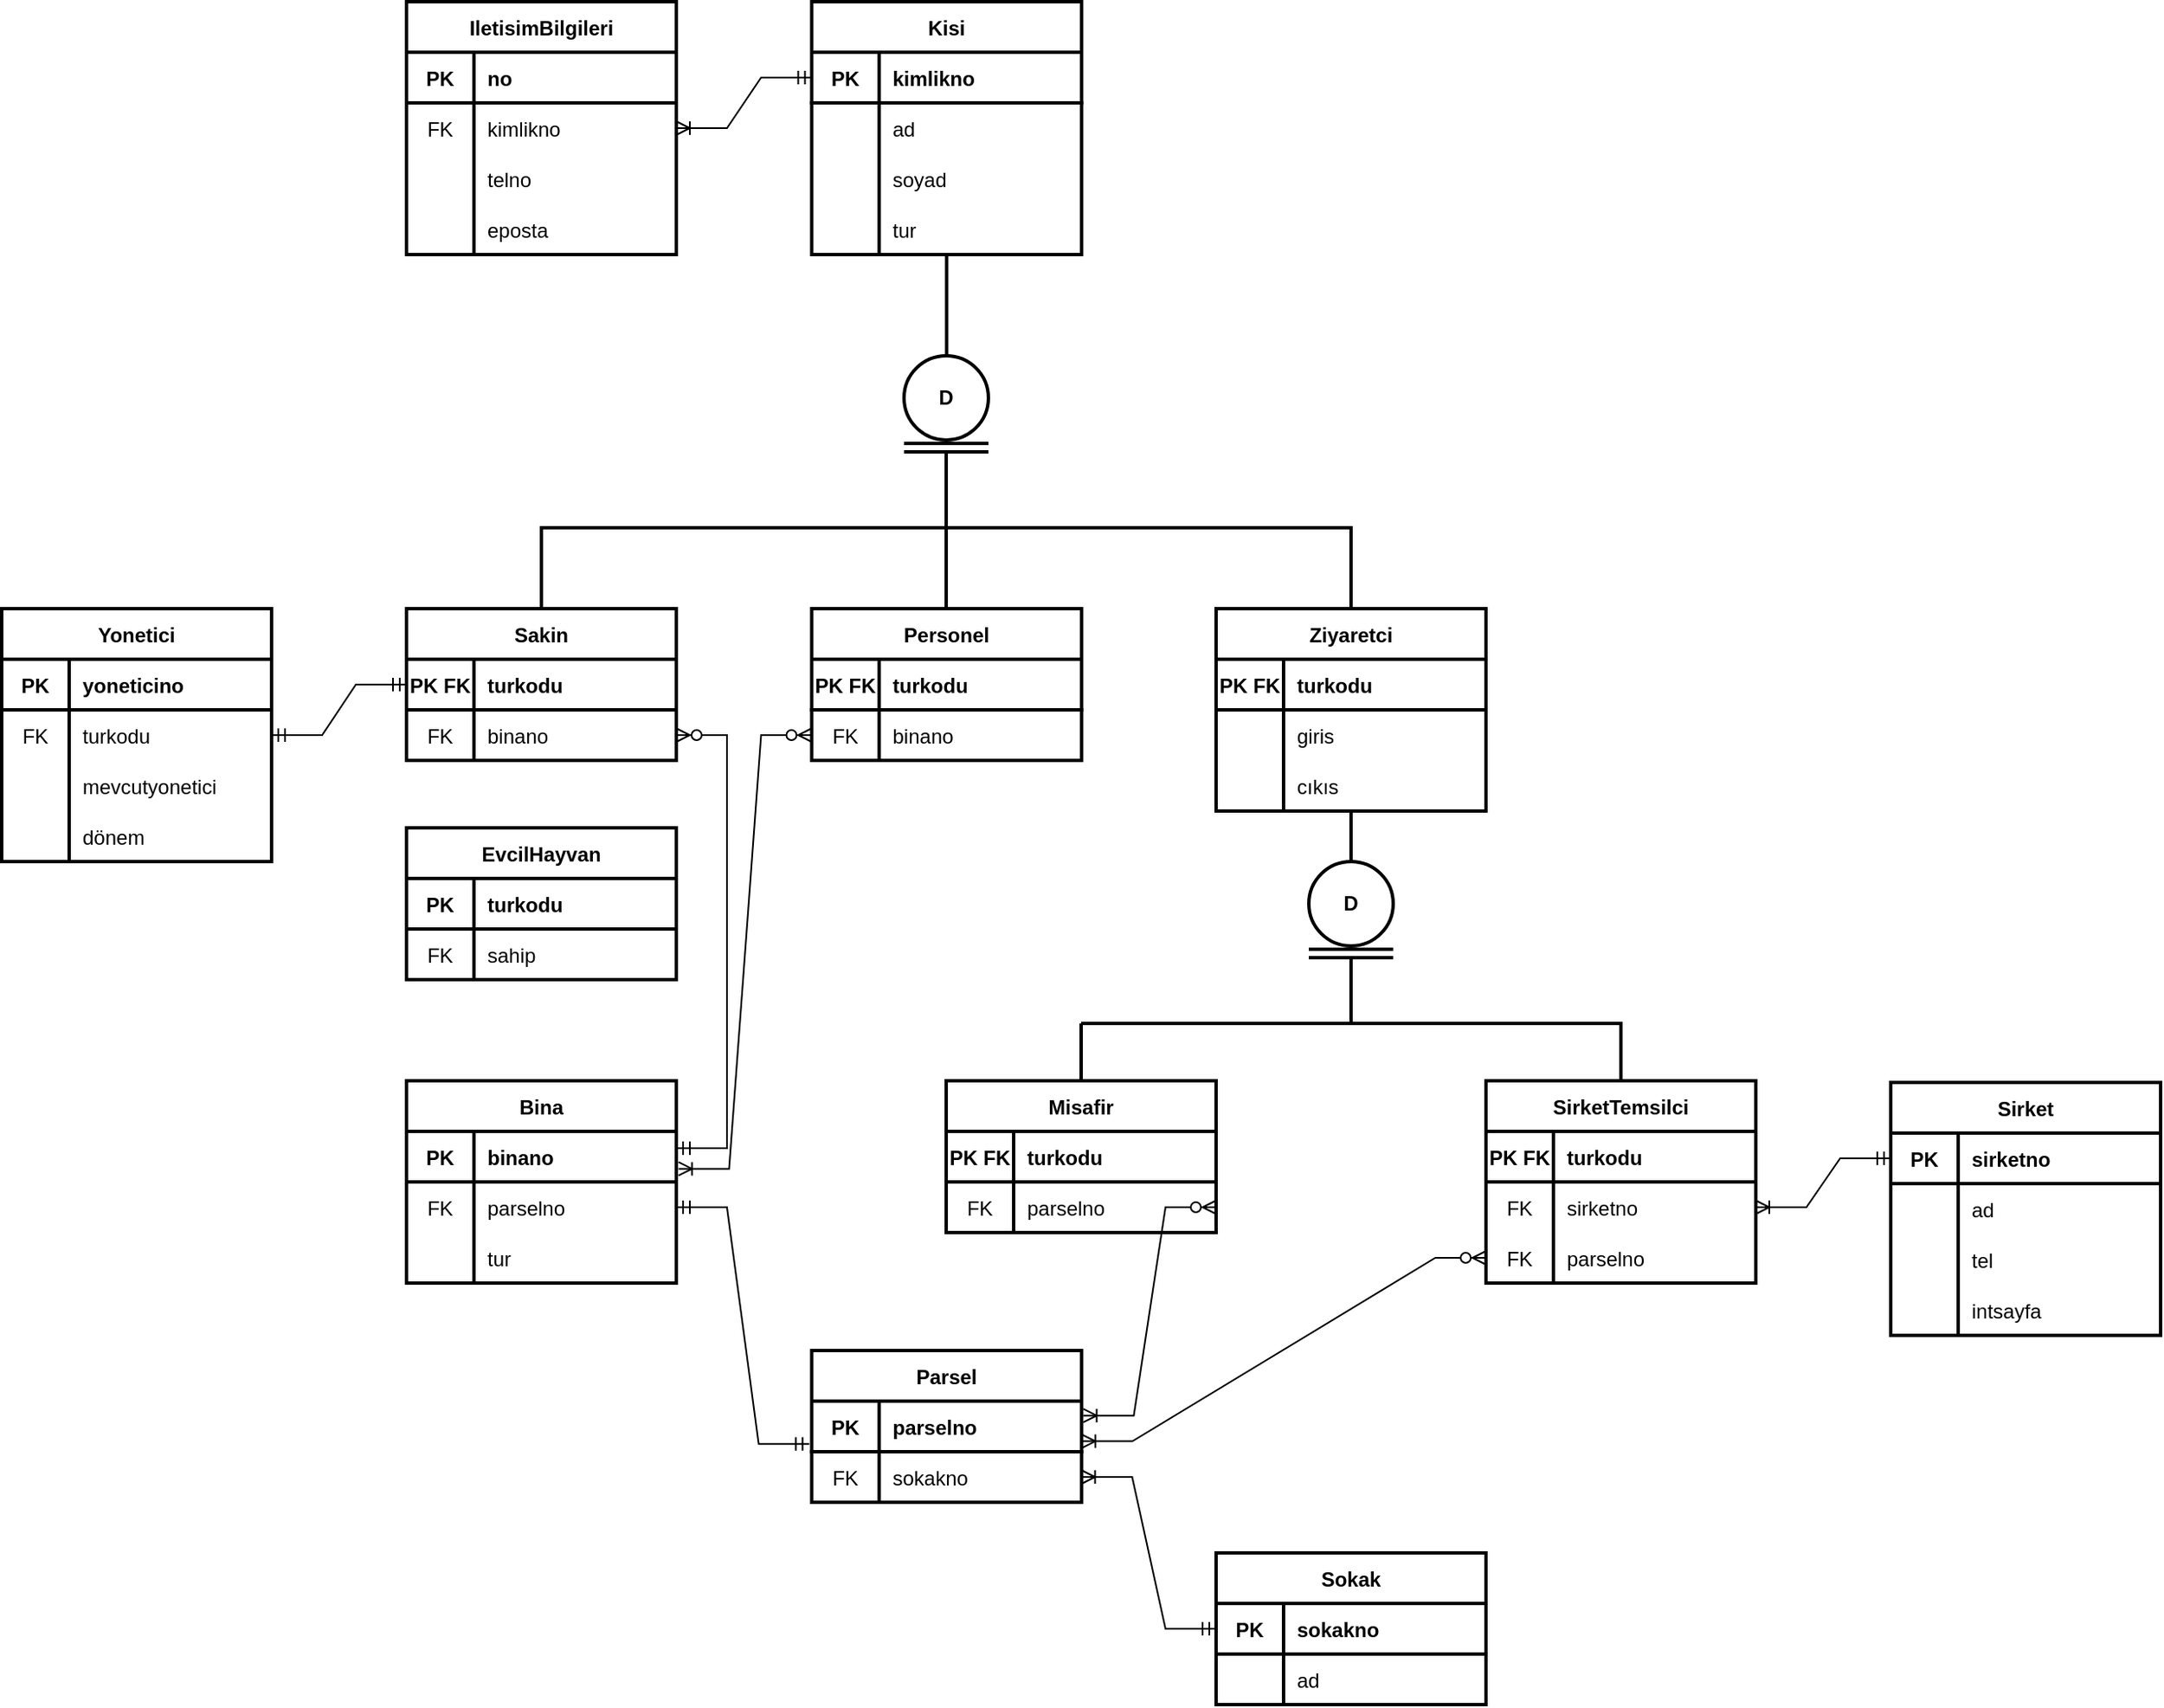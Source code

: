 <mxfile version="15.8.6" type="github"><diagram id="7jZiuYFQPkCrDsdQPQs6" name="Page-1"><mxGraphModel dx="1354" dy="702" grid="1" gridSize="10" guides="1" tooltips="1" connect="1" arrows="1" fold="1" page="1" pageScale="1" pageWidth="2339" pageHeight="3300" math="0" shadow="0"><root><mxCell id="0"/><mxCell id="1" parent="0"/><mxCell id="NE8NpNrBjx62uvUCkRlA-1" value="Kisi" style="shape=table;startSize=30;container=1;collapsible=1;childLayout=tableLayout;fixedRows=1;rowLines=0;fontStyle=1;align=center;resizeLast=1;strokeWidth=2;" vertex="1" parent="1"><mxGeometry x="1080.25" y="40" width="160" height="150" as="geometry"><mxRectangle x="1080.25" y="40" width="50" height="30" as="alternateBounds"/></mxGeometry></mxCell><mxCell id="NE8NpNrBjx62uvUCkRlA-2" value="" style="shape=partialRectangle;collapsible=0;dropTarget=0;pointerEvents=0;fillColor=none;top=0;left=0;bottom=1;right=0;points=[[0,0.5],[1,0.5]];portConstraint=eastwest;strokeWidth=2;" vertex="1" parent="NE8NpNrBjx62uvUCkRlA-1"><mxGeometry y="30" width="160" height="30" as="geometry"/></mxCell><mxCell id="NE8NpNrBjx62uvUCkRlA-3" value="PK" style="shape=partialRectangle;connectable=0;fillColor=none;top=0;left=0;bottom=0;right=0;fontStyle=1;overflow=hidden;" vertex="1" parent="NE8NpNrBjx62uvUCkRlA-2"><mxGeometry width="40" height="30" as="geometry"><mxRectangle width="40" height="30" as="alternateBounds"/></mxGeometry></mxCell><mxCell id="NE8NpNrBjx62uvUCkRlA-4" value="kimlikno" style="shape=partialRectangle;connectable=0;fillColor=none;top=0;left=0;bottom=0;right=0;align=left;spacingLeft=6;fontStyle=1;overflow=hidden;" vertex="1" parent="NE8NpNrBjx62uvUCkRlA-2"><mxGeometry x="40" width="120" height="30" as="geometry"><mxRectangle width="120" height="30" as="alternateBounds"/></mxGeometry></mxCell><mxCell id="NE8NpNrBjx62uvUCkRlA-5" value="" style="shape=partialRectangle;collapsible=0;dropTarget=0;pointerEvents=0;fillColor=none;top=0;left=0;bottom=0;right=0;points=[[0,0.5],[1,0.5]];portConstraint=eastwest;" vertex="1" parent="NE8NpNrBjx62uvUCkRlA-1"><mxGeometry y="60" width="160" height="30" as="geometry"/></mxCell><mxCell id="NE8NpNrBjx62uvUCkRlA-6" value="" style="shape=partialRectangle;connectable=0;fillColor=none;top=0;left=0;bottom=0;right=0;editable=1;overflow=hidden;" vertex="1" parent="NE8NpNrBjx62uvUCkRlA-5"><mxGeometry width="40" height="30" as="geometry"><mxRectangle width="40" height="30" as="alternateBounds"/></mxGeometry></mxCell><mxCell id="NE8NpNrBjx62uvUCkRlA-7" value="ad" style="shape=partialRectangle;connectable=0;fillColor=none;top=0;left=0;bottom=0;right=0;align=left;spacingLeft=6;overflow=hidden;" vertex="1" parent="NE8NpNrBjx62uvUCkRlA-5"><mxGeometry x="40" width="120" height="30" as="geometry"><mxRectangle width="120" height="30" as="alternateBounds"/></mxGeometry></mxCell><mxCell id="NE8NpNrBjx62uvUCkRlA-8" value="" style="shape=partialRectangle;collapsible=0;dropTarget=0;pointerEvents=0;fillColor=none;top=0;left=0;bottom=0;right=0;points=[[0,0.5],[1,0.5]];portConstraint=eastwest;" vertex="1" parent="NE8NpNrBjx62uvUCkRlA-1"><mxGeometry y="90" width="160" height="30" as="geometry"/></mxCell><mxCell id="NE8NpNrBjx62uvUCkRlA-9" value="" style="shape=partialRectangle;connectable=0;fillColor=none;top=0;left=0;bottom=0;right=0;editable=1;overflow=hidden;" vertex="1" parent="NE8NpNrBjx62uvUCkRlA-8"><mxGeometry width="40" height="30" as="geometry"><mxRectangle width="40" height="30" as="alternateBounds"/></mxGeometry></mxCell><mxCell id="NE8NpNrBjx62uvUCkRlA-10" value="soyad" style="shape=partialRectangle;connectable=0;fillColor=none;top=0;left=0;bottom=0;right=0;align=left;spacingLeft=6;overflow=hidden;" vertex="1" parent="NE8NpNrBjx62uvUCkRlA-8"><mxGeometry x="40" width="120" height="30" as="geometry"><mxRectangle width="120" height="30" as="alternateBounds"/></mxGeometry></mxCell><mxCell id="NE8NpNrBjx62uvUCkRlA-14" value="" style="shape=partialRectangle;collapsible=0;dropTarget=0;pointerEvents=0;fillColor=none;top=0;left=0;bottom=0;right=0;points=[[0,0.5],[1,0.5]];portConstraint=eastwest;" vertex="1" parent="NE8NpNrBjx62uvUCkRlA-1"><mxGeometry y="120" width="160" height="30" as="geometry"/></mxCell><mxCell id="NE8NpNrBjx62uvUCkRlA-15" value="" style="shape=partialRectangle;connectable=0;fillColor=none;top=0;left=0;bottom=0;right=0;editable=1;overflow=hidden;" vertex="1" parent="NE8NpNrBjx62uvUCkRlA-14"><mxGeometry width="40" height="30" as="geometry"><mxRectangle width="40" height="30" as="alternateBounds"/></mxGeometry></mxCell><mxCell id="NE8NpNrBjx62uvUCkRlA-16" value="tur" style="shape=partialRectangle;connectable=0;fillColor=none;top=0;left=0;bottom=0;right=0;align=left;spacingLeft=6;overflow=hidden;" vertex="1" parent="NE8NpNrBjx62uvUCkRlA-14"><mxGeometry x="40" width="120" height="30" as="geometry"><mxRectangle width="120" height="30" as="alternateBounds"/></mxGeometry></mxCell><mxCell id="NE8NpNrBjx62uvUCkRlA-18" value="" style="line;strokeWidth=2;direction=south;html=1;" vertex="1" parent="1"><mxGeometry x="1155.25" y="190" width="10" height="60" as="geometry"/></mxCell><mxCell id="NE8NpNrBjx62uvUCkRlA-21" value="" style="line;strokeWidth=2;html=1;" vertex="1" parent="1"><mxGeometry x="1135" y="302" width="50" height="10" as="geometry"/></mxCell><mxCell id="NE8NpNrBjx62uvUCkRlA-24" value="" style="line;strokeWidth=2;html=1;" vertex="1" parent="1"><mxGeometry x="1135" y="297" width="50" height="10" as="geometry"/></mxCell><mxCell id="NE8NpNrBjx62uvUCkRlA-29" value="&lt;b&gt;D&lt;/b&gt;" style="ellipse;whiteSpace=wrap;html=1;aspect=fixed;strokeWidth=2;" vertex="1" parent="1"><mxGeometry x="1135" y="250" width="50" height="50" as="geometry"/></mxCell><mxCell id="NE8NpNrBjx62uvUCkRlA-30" value="" style="line;strokeWidth=2;html=1;" vertex="1" parent="1"><mxGeometry x="920" y="347" width="480" height="10" as="geometry"/></mxCell><mxCell id="NE8NpNrBjx62uvUCkRlA-79" value="Ziyaretci" style="shape=table;startSize=30;container=1;collapsible=1;childLayout=tableLayout;fixedRows=1;rowLines=0;fontStyle=1;align=center;resizeLast=1;strokeWidth=2;" vertex="1" parent="1"><mxGeometry x="1320" y="400" width="160" height="120" as="geometry"/></mxCell><mxCell id="NE8NpNrBjx62uvUCkRlA-80" value="" style="shape=partialRectangle;collapsible=0;dropTarget=0;pointerEvents=0;fillColor=none;top=0;left=0;bottom=1;right=0;points=[[0,0.5],[1,0.5]];portConstraint=eastwest;strokeWidth=2;" vertex="1" parent="NE8NpNrBjx62uvUCkRlA-79"><mxGeometry y="30" width="160" height="30" as="geometry"/></mxCell><mxCell id="NE8NpNrBjx62uvUCkRlA-81" value="PK FK" style="shape=partialRectangle;connectable=0;fillColor=none;top=0;left=0;bottom=0;right=0;fontStyle=1;overflow=hidden;" vertex="1" parent="NE8NpNrBjx62uvUCkRlA-80"><mxGeometry width="40" height="30" as="geometry"><mxRectangle width="40" height="30" as="alternateBounds"/></mxGeometry></mxCell><mxCell id="NE8NpNrBjx62uvUCkRlA-82" value="turkodu" style="shape=partialRectangle;connectable=0;fillColor=none;top=0;left=0;bottom=0;right=0;align=left;spacingLeft=6;fontStyle=1;overflow=hidden;" vertex="1" parent="NE8NpNrBjx62uvUCkRlA-80"><mxGeometry x="40" width="120" height="30" as="geometry"><mxRectangle width="120" height="30" as="alternateBounds"/></mxGeometry></mxCell><mxCell id="NE8NpNrBjx62uvUCkRlA-86" value="" style="shape=partialRectangle;collapsible=0;dropTarget=0;pointerEvents=0;fillColor=none;top=0;left=0;bottom=0;right=0;points=[[0,0.5],[1,0.5]];portConstraint=eastwest;" vertex="1" parent="NE8NpNrBjx62uvUCkRlA-79"><mxGeometry y="60" width="160" height="30" as="geometry"/></mxCell><mxCell id="NE8NpNrBjx62uvUCkRlA-87" value="" style="shape=partialRectangle;connectable=0;fillColor=none;top=0;left=0;bottom=0;right=0;editable=1;overflow=hidden;" vertex="1" parent="NE8NpNrBjx62uvUCkRlA-86"><mxGeometry width="40" height="30" as="geometry"><mxRectangle width="40" height="30" as="alternateBounds"/></mxGeometry></mxCell><mxCell id="NE8NpNrBjx62uvUCkRlA-88" value="giris" style="shape=partialRectangle;connectable=0;fillColor=none;top=0;left=0;bottom=0;right=0;align=left;spacingLeft=6;overflow=hidden;" vertex="1" parent="NE8NpNrBjx62uvUCkRlA-86"><mxGeometry x="40" width="120" height="30" as="geometry"><mxRectangle width="120" height="30" as="alternateBounds"/></mxGeometry></mxCell><mxCell id="NE8NpNrBjx62uvUCkRlA-89" value="" style="shape=partialRectangle;collapsible=0;dropTarget=0;pointerEvents=0;fillColor=none;top=0;left=0;bottom=0;right=0;points=[[0,0.5],[1,0.5]];portConstraint=eastwest;" vertex="1" parent="NE8NpNrBjx62uvUCkRlA-79"><mxGeometry y="90" width="160" height="30" as="geometry"/></mxCell><mxCell id="NE8NpNrBjx62uvUCkRlA-90" value="" style="shape=partialRectangle;connectable=0;fillColor=none;top=0;left=0;bottom=0;right=0;editable=1;overflow=hidden;" vertex="1" parent="NE8NpNrBjx62uvUCkRlA-89"><mxGeometry width="40" height="30" as="geometry"><mxRectangle width="40" height="30" as="alternateBounds"/></mxGeometry></mxCell><mxCell id="NE8NpNrBjx62uvUCkRlA-91" value="cıkıs" style="shape=partialRectangle;connectable=0;fillColor=none;top=0;left=0;bottom=0;right=0;align=left;spacingLeft=6;overflow=hidden;" vertex="1" parent="NE8NpNrBjx62uvUCkRlA-89"><mxGeometry x="40" width="120" height="30" as="geometry"><mxRectangle width="120" height="30" as="alternateBounds"/></mxGeometry></mxCell><mxCell id="NE8NpNrBjx62uvUCkRlA-95" value="Personel" style="shape=table;startSize=30;container=1;collapsible=1;childLayout=tableLayout;fixedRows=1;rowLines=0;fontStyle=1;align=center;resizeLast=1;strokeWidth=2;" vertex="1" parent="1"><mxGeometry x="1080.25" y="400" width="160" height="90" as="geometry"/></mxCell><mxCell id="NE8NpNrBjx62uvUCkRlA-96" value="" style="shape=partialRectangle;collapsible=0;dropTarget=0;pointerEvents=0;fillColor=none;top=0;left=0;bottom=1;right=0;points=[[0,0.5],[1,0.5]];portConstraint=eastwest;strokeWidth=2;" vertex="1" parent="NE8NpNrBjx62uvUCkRlA-95"><mxGeometry y="30" width="160" height="30" as="geometry"/></mxCell><mxCell id="NE8NpNrBjx62uvUCkRlA-97" value="PK FK" style="shape=partialRectangle;connectable=0;fillColor=none;top=0;left=0;bottom=0;right=0;fontStyle=1;overflow=hidden;" vertex="1" parent="NE8NpNrBjx62uvUCkRlA-96"><mxGeometry width="40" height="30" as="geometry"><mxRectangle width="40" height="30" as="alternateBounds"/></mxGeometry></mxCell><mxCell id="NE8NpNrBjx62uvUCkRlA-98" value="turkodu" style="shape=partialRectangle;connectable=0;fillColor=none;top=0;left=0;bottom=0;right=0;align=left;spacingLeft=6;fontStyle=1;overflow=hidden;" vertex="1" parent="NE8NpNrBjx62uvUCkRlA-96"><mxGeometry x="40" width="120" height="30" as="geometry"><mxRectangle width="120" height="30" as="alternateBounds"/></mxGeometry></mxCell><mxCell id="NE8NpNrBjx62uvUCkRlA-99" value="" style="shape=partialRectangle;collapsible=0;dropTarget=0;pointerEvents=0;fillColor=none;top=0;left=0;bottom=0;right=0;points=[[0,0.5],[1,0.5]];portConstraint=eastwest;" vertex="1" parent="NE8NpNrBjx62uvUCkRlA-95"><mxGeometry y="60" width="160" height="30" as="geometry"/></mxCell><mxCell id="NE8NpNrBjx62uvUCkRlA-100" value="FK" style="shape=partialRectangle;connectable=0;fillColor=none;top=0;left=0;bottom=0;right=0;editable=1;overflow=hidden;" vertex="1" parent="NE8NpNrBjx62uvUCkRlA-99"><mxGeometry width="40" height="30" as="geometry"><mxRectangle width="40" height="30" as="alternateBounds"/></mxGeometry></mxCell><mxCell id="NE8NpNrBjx62uvUCkRlA-101" value="binano" style="shape=partialRectangle;connectable=0;fillColor=none;top=0;left=0;bottom=0;right=0;align=left;spacingLeft=6;overflow=hidden;" vertex="1" parent="NE8NpNrBjx62uvUCkRlA-99"><mxGeometry x="40" width="120" height="30" as="geometry"><mxRectangle width="120" height="30" as="alternateBounds"/></mxGeometry></mxCell><mxCell id="NE8NpNrBjx62uvUCkRlA-111" value="Sakin" style="shape=table;startSize=30;container=1;collapsible=1;childLayout=tableLayout;fixedRows=1;rowLines=0;fontStyle=1;align=center;resizeLast=1;labelBackgroundColor=none;labelBorderColor=none;strokeWidth=2;" vertex="1" parent="1"><mxGeometry x="840" y="400" width="160" height="90" as="geometry"><mxRectangle x="840" y="400" width="60" height="30" as="alternateBounds"/></mxGeometry></mxCell><mxCell id="NE8NpNrBjx62uvUCkRlA-112" value="" style="shape=partialRectangle;collapsible=0;dropTarget=0;pointerEvents=0;fillColor=none;top=0;left=0;bottom=1;right=0;points=[[0,0.5],[1,0.5]];portConstraint=eastwest;fontStyle=0;strokeWidth=2;" vertex="1" parent="NE8NpNrBjx62uvUCkRlA-111"><mxGeometry y="30" width="160" height="30" as="geometry"/></mxCell><mxCell id="NE8NpNrBjx62uvUCkRlA-113" value="PK FK" style="shape=partialRectangle;connectable=0;fillColor=none;top=0;left=0;bottom=0;right=0;fontStyle=1;overflow=hidden;strokeWidth=1;" vertex="1" parent="NE8NpNrBjx62uvUCkRlA-112"><mxGeometry width="40" height="30" as="geometry"><mxRectangle width="40" height="30" as="alternateBounds"/></mxGeometry></mxCell><mxCell id="NE8NpNrBjx62uvUCkRlA-114" value="turkodu" style="shape=partialRectangle;connectable=0;fillColor=none;top=0;left=0;bottom=0;right=0;align=left;spacingLeft=6;fontStyle=1;overflow=hidden;" vertex="1" parent="NE8NpNrBjx62uvUCkRlA-112"><mxGeometry x="40" width="120" height="30" as="geometry"><mxRectangle width="120" height="30" as="alternateBounds"/></mxGeometry></mxCell><mxCell id="NE8NpNrBjx62uvUCkRlA-115" value="" style="shape=partialRectangle;collapsible=0;dropTarget=0;pointerEvents=0;fillColor=none;top=0;left=0;bottom=0;right=0;points=[[0,0.5],[1,0.5]];portConstraint=eastwest;fontStyle=0" vertex="1" parent="NE8NpNrBjx62uvUCkRlA-111"><mxGeometry y="60" width="160" height="30" as="geometry"/></mxCell><mxCell id="NE8NpNrBjx62uvUCkRlA-116" value="FK" style="shape=partialRectangle;connectable=0;fillColor=none;top=0;left=0;bottom=0;right=0;editable=1;overflow=hidden;fontStyle=0;strokeWidth=2;" vertex="1" parent="NE8NpNrBjx62uvUCkRlA-115"><mxGeometry width="40" height="30" as="geometry"><mxRectangle width="40" height="30" as="alternateBounds"/></mxGeometry></mxCell><mxCell id="NE8NpNrBjx62uvUCkRlA-117" value="binano" style="shape=partialRectangle;connectable=0;fillColor=none;top=0;left=0;bottom=0;right=0;align=left;spacingLeft=6;overflow=hidden;fontStyle=0;strokeWidth=1;" vertex="1" parent="NE8NpNrBjx62uvUCkRlA-115"><mxGeometry x="40" width="120" height="30" as="geometry"><mxRectangle width="120" height="30" as="alternateBounds"/></mxGeometry></mxCell><mxCell id="NE8NpNrBjx62uvUCkRlA-127" value="" style="line;strokeWidth=2;direction=south;html=1;" vertex="1" parent="1"><mxGeometry x="915" y="351" width="10" height="49" as="geometry"/></mxCell><mxCell id="NE8NpNrBjx62uvUCkRlA-128" value="" style="line;strokeWidth=2;direction=south;html=1;" vertex="1" parent="1"><mxGeometry x="1155" y="351" width="10" height="49" as="geometry"/></mxCell><mxCell id="NE8NpNrBjx62uvUCkRlA-130" value="" style="line;strokeWidth=2;direction=south;html=1;" vertex="1" parent="1"><mxGeometry x="1395" y="351" width="10" height="49" as="geometry"/></mxCell><mxCell id="NE8NpNrBjx62uvUCkRlA-132" value="" style="line;strokeWidth=2;direction=south;html=1;" vertex="1" parent="1"><mxGeometry x="1155" y="307" width="10" height="44" as="geometry"/></mxCell><mxCell id="NE8NpNrBjx62uvUCkRlA-159" value="Bina" style="shape=table;startSize=30;container=1;collapsible=1;childLayout=tableLayout;fixedRows=1;rowLines=0;fontStyle=1;align=center;resizeLast=1;strokeWidth=2;" vertex="1" parent="1"><mxGeometry x="840" y="680" width="160" height="120" as="geometry"/></mxCell><mxCell id="NE8NpNrBjx62uvUCkRlA-160" value="" style="shape=partialRectangle;collapsible=0;dropTarget=0;pointerEvents=0;fillColor=none;top=0;left=0;bottom=1;right=0;points=[[0,0.5],[1,0.5]];portConstraint=eastwest;strokeWidth=2;" vertex="1" parent="NE8NpNrBjx62uvUCkRlA-159"><mxGeometry y="30" width="160" height="30" as="geometry"/></mxCell><mxCell id="NE8NpNrBjx62uvUCkRlA-161" value="PK" style="shape=partialRectangle;connectable=0;fillColor=none;top=0;left=0;bottom=0;right=0;fontStyle=1;overflow=hidden;strokeWidth=2;" vertex="1" parent="NE8NpNrBjx62uvUCkRlA-160"><mxGeometry width="40" height="30" as="geometry"><mxRectangle width="40" height="30" as="alternateBounds"/></mxGeometry></mxCell><mxCell id="NE8NpNrBjx62uvUCkRlA-162" value="binano" style="shape=partialRectangle;connectable=0;fillColor=none;top=0;left=0;bottom=0;right=0;align=left;spacingLeft=6;fontStyle=1;overflow=hidden;strokeWidth=2;" vertex="1" parent="NE8NpNrBjx62uvUCkRlA-160"><mxGeometry x="40" width="120" height="30" as="geometry"><mxRectangle width="120" height="30" as="alternateBounds"/></mxGeometry></mxCell><mxCell id="NE8NpNrBjx62uvUCkRlA-166" value="" style="shape=partialRectangle;collapsible=0;dropTarget=0;pointerEvents=0;fillColor=none;top=0;left=0;bottom=0;right=0;points=[[0,0.5],[1,0.5]];portConstraint=eastwest;strokeWidth=2;" vertex="1" parent="NE8NpNrBjx62uvUCkRlA-159"><mxGeometry y="60" width="160" height="30" as="geometry"/></mxCell><mxCell id="NE8NpNrBjx62uvUCkRlA-167" value="FK" style="shape=partialRectangle;connectable=0;fillColor=none;top=0;left=0;bottom=0;right=0;editable=1;overflow=hidden;strokeWidth=2;" vertex="1" parent="NE8NpNrBjx62uvUCkRlA-166"><mxGeometry width="40" height="30" as="geometry"><mxRectangle width="40" height="30" as="alternateBounds"/></mxGeometry></mxCell><mxCell id="NE8NpNrBjx62uvUCkRlA-168" value="parselno" style="shape=partialRectangle;connectable=0;fillColor=none;top=0;left=0;bottom=0;right=0;align=left;spacingLeft=6;overflow=hidden;strokeWidth=2;" vertex="1" parent="NE8NpNrBjx62uvUCkRlA-166"><mxGeometry x="40" width="120" height="30" as="geometry"><mxRectangle width="120" height="30" as="alternateBounds"/></mxGeometry></mxCell><mxCell id="NE8NpNrBjx62uvUCkRlA-185" value="" style="shape=partialRectangle;collapsible=0;dropTarget=0;pointerEvents=0;fillColor=none;top=0;left=0;bottom=0;right=0;points=[[0,0.5],[1,0.5]];portConstraint=eastwest;strokeWidth=2;" vertex="1" parent="NE8NpNrBjx62uvUCkRlA-159"><mxGeometry y="90" width="160" height="30" as="geometry"/></mxCell><mxCell id="NE8NpNrBjx62uvUCkRlA-186" value="" style="shape=partialRectangle;connectable=0;fillColor=none;top=0;left=0;bottom=0;right=0;editable=1;overflow=hidden;strokeWidth=2;" vertex="1" parent="NE8NpNrBjx62uvUCkRlA-185"><mxGeometry width="40" height="30" as="geometry"><mxRectangle width="40" height="30" as="alternateBounds"/></mxGeometry></mxCell><mxCell id="NE8NpNrBjx62uvUCkRlA-187" value="tur" style="shape=partialRectangle;connectable=0;fillColor=none;top=0;left=0;bottom=0;right=0;align=left;spacingLeft=6;overflow=hidden;strokeWidth=2;" vertex="1" parent="NE8NpNrBjx62uvUCkRlA-185"><mxGeometry x="40" width="120" height="30" as="geometry"><mxRectangle width="120" height="30" as="alternateBounds"/></mxGeometry></mxCell><mxCell id="NE8NpNrBjx62uvUCkRlA-175" value="Parsel" style="shape=table;startSize=30;container=1;collapsible=1;childLayout=tableLayout;fixedRows=1;rowLines=0;fontStyle=1;align=center;resizeLast=1;strokeWidth=2;" vertex="1" parent="1"><mxGeometry x="1080.25" y="840" width="160" height="90" as="geometry"/></mxCell><mxCell id="NE8NpNrBjx62uvUCkRlA-176" value="" style="shape=partialRectangle;collapsible=0;dropTarget=0;pointerEvents=0;fillColor=none;top=0;left=0;bottom=1;right=0;points=[[0,0.5],[1,0.5]];portConstraint=eastwest;strokeWidth=2;" vertex="1" parent="NE8NpNrBjx62uvUCkRlA-175"><mxGeometry y="30" width="160" height="30" as="geometry"/></mxCell><mxCell id="NE8NpNrBjx62uvUCkRlA-177" value="PK" style="shape=partialRectangle;connectable=0;fillColor=none;top=0;left=0;bottom=0;right=0;fontStyle=1;overflow=hidden;strokeWidth=2;" vertex="1" parent="NE8NpNrBjx62uvUCkRlA-176"><mxGeometry width="40" height="30" as="geometry"><mxRectangle width="40" height="30" as="alternateBounds"/></mxGeometry></mxCell><mxCell id="NE8NpNrBjx62uvUCkRlA-178" value="parselno" style="shape=partialRectangle;connectable=0;fillColor=none;top=0;left=0;bottom=0;right=0;align=left;spacingLeft=6;fontStyle=1;overflow=hidden;strokeWidth=2;" vertex="1" parent="NE8NpNrBjx62uvUCkRlA-176"><mxGeometry x="40" width="120" height="30" as="geometry"><mxRectangle width="120" height="30" as="alternateBounds"/></mxGeometry></mxCell><mxCell id="NE8NpNrBjx62uvUCkRlA-179" value="" style="shape=partialRectangle;collapsible=0;dropTarget=0;pointerEvents=0;fillColor=none;top=0;left=0;bottom=0;right=0;points=[[0,0.5],[1,0.5]];portConstraint=eastwest;strokeWidth=2;" vertex="1" parent="NE8NpNrBjx62uvUCkRlA-175"><mxGeometry y="60" width="160" height="30" as="geometry"/></mxCell><mxCell id="NE8NpNrBjx62uvUCkRlA-180" value="FK" style="shape=partialRectangle;connectable=0;fillColor=none;top=0;left=0;bottom=0;right=0;editable=1;overflow=hidden;strokeWidth=2;" vertex="1" parent="NE8NpNrBjx62uvUCkRlA-179"><mxGeometry width="40" height="30" as="geometry"><mxRectangle width="40" height="30" as="alternateBounds"/></mxGeometry></mxCell><mxCell id="NE8NpNrBjx62uvUCkRlA-181" value="sokakno" style="shape=partialRectangle;connectable=0;fillColor=none;top=0;left=0;bottom=0;right=0;align=left;spacingLeft=6;overflow=hidden;strokeWidth=2;" vertex="1" parent="NE8NpNrBjx62uvUCkRlA-179"><mxGeometry x="40" width="120" height="30" as="geometry"><mxRectangle width="120" height="30" as="alternateBounds"/></mxGeometry></mxCell><mxCell id="NE8NpNrBjx62uvUCkRlA-188" value="" style="edgeStyle=entityRelationEdgeStyle;fontSize=12;html=1;endArrow=ERmandOne;startArrow=ERmandOne;rounded=0;entryX=-0.009;entryY=0.847;entryDx=0;entryDy=0;strokeWidth=1;exitX=1;exitY=0.5;exitDx=0;exitDy=0;entryPerimeter=0;" edge="1" parent="1" source="NE8NpNrBjx62uvUCkRlA-166" target="NE8NpNrBjx62uvUCkRlA-176"><mxGeometry width="100" height="100" relative="1" as="geometry"><mxPoint x="1000" y="750" as="sourcePoint"/><mxPoint x="1100" y="650" as="targetPoint"/></mxGeometry></mxCell><mxCell id="NE8NpNrBjx62uvUCkRlA-189" value="Sokak" style="shape=table;startSize=30;container=1;collapsible=1;childLayout=tableLayout;fixedRows=1;rowLines=0;fontStyle=1;align=center;resizeLast=1;strokeWidth=2;" vertex="1" parent="1"><mxGeometry x="1320" y="960" width="160" height="90" as="geometry"/></mxCell><mxCell id="NE8NpNrBjx62uvUCkRlA-190" value="" style="shape=partialRectangle;collapsible=0;dropTarget=0;pointerEvents=0;fillColor=none;top=0;left=0;bottom=1;right=0;points=[[0,0.5],[1,0.5]];portConstraint=eastwest;strokeWidth=2;" vertex="1" parent="NE8NpNrBjx62uvUCkRlA-189"><mxGeometry y="30" width="160" height="30" as="geometry"/></mxCell><mxCell id="NE8NpNrBjx62uvUCkRlA-191" value="PK" style="shape=partialRectangle;connectable=0;fillColor=none;top=0;left=0;bottom=0;right=0;fontStyle=1;overflow=hidden;strokeWidth=2;" vertex="1" parent="NE8NpNrBjx62uvUCkRlA-190"><mxGeometry width="40" height="30" as="geometry"><mxRectangle width="40" height="30" as="alternateBounds"/></mxGeometry></mxCell><mxCell id="NE8NpNrBjx62uvUCkRlA-192" value="sokakno" style="shape=partialRectangle;connectable=0;fillColor=none;top=0;left=0;bottom=0;right=0;align=left;spacingLeft=6;fontStyle=1;overflow=hidden;strokeWidth=2;" vertex="1" parent="NE8NpNrBjx62uvUCkRlA-190"><mxGeometry x="40" width="120" height="30" as="geometry"><mxRectangle width="120" height="30" as="alternateBounds"/></mxGeometry></mxCell><mxCell id="NE8NpNrBjx62uvUCkRlA-193" value="" style="shape=partialRectangle;collapsible=0;dropTarget=0;pointerEvents=0;fillColor=none;top=0;left=0;bottom=0;right=0;points=[[0,0.5],[1,0.5]];portConstraint=eastwest;strokeWidth=2;" vertex="1" parent="NE8NpNrBjx62uvUCkRlA-189"><mxGeometry y="60" width="160" height="30" as="geometry"/></mxCell><mxCell id="NE8NpNrBjx62uvUCkRlA-194" value="" style="shape=partialRectangle;connectable=0;fillColor=none;top=0;left=0;bottom=0;right=0;editable=1;overflow=hidden;strokeWidth=2;" vertex="1" parent="NE8NpNrBjx62uvUCkRlA-193"><mxGeometry width="40" height="30" as="geometry"><mxRectangle width="40" height="30" as="alternateBounds"/></mxGeometry></mxCell><mxCell id="NE8NpNrBjx62uvUCkRlA-195" value="ad" style="shape=partialRectangle;connectable=0;fillColor=none;top=0;left=0;bottom=0;right=0;align=left;spacingLeft=6;overflow=hidden;strokeWidth=2;" vertex="1" parent="NE8NpNrBjx62uvUCkRlA-193"><mxGeometry x="40" width="120" height="30" as="geometry"><mxRectangle width="120" height="30" as="alternateBounds"/></mxGeometry></mxCell><mxCell id="NE8NpNrBjx62uvUCkRlA-196" value="" style="edgeStyle=entityRelationEdgeStyle;fontSize=12;html=1;endArrow=ERoneToMany;startArrow=ERmandOne;rounded=0;strokeWidth=1;exitX=0;exitY=0.5;exitDx=0;exitDy=0;entryX=1;entryY=0.5;entryDx=0;entryDy=0;" edge="1" parent="1" source="NE8NpNrBjx62uvUCkRlA-190" target="NE8NpNrBjx62uvUCkRlA-179"><mxGeometry width="100" height="100" relative="1" as="geometry"><mxPoint x="1240" y="760" as="sourcePoint"/><mxPoint x="1290" y="650" as="targetPoint"/></mxGeometry></mxCell><mxCell id="NE8NpNrBjx62uvUCkRlA-197" value="" style="edgeStyle=entityRelationEdgeStyle;fontSize=12;html=1;endArrow=ERzeroToMany;startArrow=ERmandOne;rounded=0;strokeWidth=1;entryX=1;entryY=0.5;entryDx=0;entryDy=0;exitX=1;exitY=0.333;exitDx=0;exitDy=0;exitPerimeter=0;" edge="1" parent="1" source="NE8NpNrBjx62uvUCkRlA-160" target="NE8NpNrBjx62uvUCkRlA-115"><mxGeometry width="100" height="100" relative="1" as="geometry"><mxPoint x="660" y="510" as="sourcePoint"/><mxPoint x="810" y="530" as="targetPoint"/></mxGeometry></mxCell><mxCell id="NE8NpNrBjx62uvUCkRlA-198" value="" style="edgeStyle=entityRelationEdgeStyle;fontSize=12;html=1;endArrow=ERoneToMany;startArrow=ERzeroToMany;rounded=0;strokeWidth=1;exitX=0;exitY=0.5;exitDx=0;exitDy=0;entryX=1.008;entryY=0.74;entryDx=0;entryDy=0;entryPerimeter=0;" edge="1" parent="1" source="NE8NpNrBjx62uvUCkRlA-99" target="NE8NpNrBjx62uvUCkRlA-160"><mxGeometry width="100" height="100" relative="1" as="geometry"><mxPoint x="1210" y="670" as="sourcePoint"/><mxPoint x="1310" y="570" as="targetPoint"/></mxGeometry></mxCell><mxCell id="NE8NpNrBjx62uvUCkRlA-199" value="SirketTemsilci" style="shape=table;startSize=30;container=1;collapsible=1;childLayout=tableLayout;fixedRows=1;rowLines=0;fontStyle=1;align=center;resizeLast=1;strokeWidth=2;" vertex="1" parent="1"><mxGeometry x="1480" y="680" width="160" height="120" as="geometry"/></mxCell><mxCell id="NE8NpNrBjx62uvUCkRlA-200" value="" style="shape=partialRectangle;collapsible=0;dropTarget=0;pointerEvents=0;fillColor=none;top=0;left=0;bottom=1;right=0;points=[[0,0.5],[1,0.5]];portConstraint=eastwest;strokeWidth=2;" vertex="1" parent="NE8NpNrBjx62uvUCkRlA-199"><mxGeometry y="30" width="160" height="30" as="geometry"/></mxCell><mxCell id="NE8NpNrBjx62uvUCkRlA-201" value="PK FK" style="shape=partialRectangle;connectable=0;fillColor=none;top=0;left=0;bottom=0;right=0;fontStyle=1;overflow=hidden;" vertex="1" parent="NE8NpNrBjx62uvUCkRlA-200"><mxGeometry width="40" height="30" as="geometry"><mxRectangle width="40" height="30" as="alternateBounds"/></mxGeometry></mxCell><mxCell id="NE8NpNrBjx62uvUCkRlA-202" value="turkodu" style="shape=partialRectangle;connectable=0;fillColor=none;top=0;left=0;bottom=0;right=0;align=left;spacingLeft=6;fontStyle=1;overflow=hidden;" vertex="1" parent="NE8NpNrBjx62uvUCkRlA-200"><mxGeometry x="40" width="120" height="30" as="geometry"><mxRectangle width="120" height="30" as="alternateBounds"/></mxGeometry></mxCell><mxCell id="NE8NpNrBjx62uvUCkRlA-203" value="" style="shape=partialRectangle;collapsible=0;dropTarget=0;pointerEvents=0;fillColor=none;top=0;left=0;bottom=0;right=0;points=[[0,0.5],[1,0.5]];portConstraint=eastwest;" vertex="1" parent="NE8NpNrBjx62uvUCkRlA-199"><mxGeometry y="60" width="160" height="30" as="geometry"/></mxCell><mxCell id="NE8NpNrBjx62uvUCkRlA-204" value="FK" style="shape=partialRectangle;connectable=0;fillColor=none;top=0;left=0;bottom=0;right=0;editable=1;overflow=hidden;" vertex="1" parent="NE8NpNrBjx62uvUCkRlA-203"><mxGeometry width="40" height="30" as="geometry"><mxRectangle width="40" height="30" as="alternateBounds"/></mxGeometry></mxCell><mxCell id="NE8NpNrBjx62uvUCkRlA-205" value="sirketno" style="shape=partialRectangle;connectable=0;fillColor=none;top=0;left=0;bottom=0;right=0;align=left;spacingLeft=6;overflow=hidden;" vertex="1" parent="NE8NpNrBjx62uvUCkRlA-203"><mxGeometry x="40" width="120" height="30" as="geometry"><mxRectangle width="120" height="30" as="alternateBounds"/></mxGeometry></mxCell><mxCell id="NE8NpNrBjx62uvUCkRlA-223" value="" style="shape=partialRectangle;collapsible=0;dropTarget=0;pointerEvents=0;fillColor=none;top=0;left=0;bottom=0;right=0;points=[[0,0.5],[1,0.5]];portConstraint=eastwest;" vertex="1" parent="NE8NpNrBjx62uvUCkRlA-199"><mxGeometry y="90" width="160" height="30" as="geometry"/></mxCell><mxCell id="NE8NpNrBjx62uvUCkRlA-224" value="FK" style="shape=partialRectangle;connectable=0;fillColor=none;top=0;left=0;bottom=0;right=0;editable=1;overflow=hidden;" vertex="1" parent="NE8NpNrBjx62uvUCkRlA-223"><mxGeometry width="40" height="30" as="geometry"><mxRectangle width="40" height="30" as="alternateBounds"/></mxGeometry></mxCell><mxCell id="NE8NpNrBjx62uvUCkRlA-225" value="parselno" style="shape=partialRectangle;connectable=0;fillColor=none;top=0;left=0;bottom=0;right=0;align=left;spacingLeft=6;overflow=hidden;" vertex="1" parent="NE8NpNrBjx62uvUCkRlA-223"><mxGeometry x="40" width="120" height="30" as="geometry"><mxRectangle width="120" height="30" as="alternateBounds"/></mxGeometry></mxCell><mxCell id="NE8NpNrBjx62uvUCkRlA-212" value="Misafir" style="shape=table;startSize=30;container=1;collapsible=1;childLayout=tableLayout;fixedRows=1;rowLines=0;fontStyle=1;align=center;resizeLast=1;strokeWidth=2;" vertex="1" parent="1"><mxGeometry x="1160" y="680" width="160" height="90" as="geometry"/></mxCell><mxCell id="NE8NpNrBjx62uvUCkRlA-213" value="" style="shape=partialRectangle;collapsible=0;dropTarget=0;pointerEvents=0;fillColor=none;top=0;left=0;bottom=1;right=0;points=[[0,0.5],[1,0.5]];portConstraint=eastwest;strokeWidth=2;" vertex="1" parent="NE8NpNrBjx62uvUCkRlA-212"><mxGeometry y="30" width="160" height="30" as="geometry"/></mxCell><mxCell id="NE8NpNrBjx62uvUCkRlA-214" value="PK FK" style="shape=partialRectangle;connectable=0;fillColor=none;top=0;left=0;bottom=0;right=0;fontStyle=1;overflow=hidden;" vertex="1" parent="NE8NpNrBjx62uvUCkRlA-213"><mxGeometry width="40" height="30" as="geometry"><mxRectangle width="40" height="30" as="alternateBounds"/></mxGeometry></mxCell><mxCell id="NE8NpNrBjx62uvUCkRlA-215" value="turkodu" style="shape=partialRectangle;connectable=0;fillColor=none;top=0;left=0;bottom=0;right=0;align=left;spacingLeft=6;fontStyle=1;overflow=hidden;" vertex="1" parent="NE8NpNrBjx62uvUCkRlA-213"><mxGeometry x="40" width="120" height="30" as="geometry"><mxRectangle width="120" height="30" as="alternateBounds"/></mxGeometry></mxCell><mxCell id="NE8NpNrBjx62uvUCkRlA-216" value="" style="shape=partialRectangle;collapsible=0;dropTarget=0;pointerEvents=0;fillColor=none;top=0;left=0;bottom=0;right=0;points=[[0,0.5],[1,0.5]];portConstraint=eastwest;" vertex="1" parent="NE8NpNrBjx62uvUCkRlA-212"><mxGeometry y="60" width="160" height="30" as="geometry"/></mxCell><mxCell id="NE8NpNrBjx62uvUCkRlA-217" value="FK" style="shape=partialRectangle;connectable=0;fillColor=none;top=0;left=0;bottom=0;right=0;editable=1;overflow=hidden;" vertex="1" parent="NE8NpNrBjx62uvUCkRlA-216"><mxGeometry width="40" height="30" as="geometry"><mxRectangle width="40" height="30" as="alternateBounds"/></mxGeometry></mxCell><mxCell id="NE8NpNrBjx62uvUCkRlA-218" value="parselno" style="shape=partialRectangle;connectable=0;fillColor=none;top=0;left=0;bottom=0;right=0;align=left;spacingLeft=6;overflow=hidden;" vertex="1" parent="NE8NpNrBjx62uvUCkRlA-216"><mxGeometry x="40" width="120" height="30" as="geometry"><mxRectangle width="120" height="30" as="alternateBounds"/></mxGeometry></mxCell><mxCell id="NE8NpNrBjx62uvUCkRlA-226" value="" style="line;strokeWidth=2;direction=south;html=1;" vertex="1" parent="1"><mxGeometry x="1395" y="520" width="10" height="30" as="geometry"/></mxCell><mxCell id="NE8NpNrBjx62uvUCkRlA-227" value="" style="line;strokeWidth=2;html=1;" vertex="1" parent="1"><mxGeometry x="1375" y="602" width="50" height="10" as="geometry"/></mxCell><mxCell id="NE8NpNrBjx62uvUCkRlA-228" value="" style="line;strokeWidth=2;html=1;" vertex="1" parent="1"><mxGeometry x="1375" y="597" width="50" height="10" as="geometry"/></mxCell><mxCell id="NE8NpNrBjx62uvUCkRlA-229" value="&lt;b&gt;D&lt;/b&gt;" style="ellipse;whiteSpace=wrap;html=1;aspect=fixed;strokeWidth=2;" vertex="1" parent="1"><mxGeometry x="1375" y="550" width="50" height="50" as="geometry"/></mxCell><mxCell id="NE8NpNrBjx62uvUCkRlA-230" value="" style="line;strokeWidth=2;direction=south;html=1;" vertex="1" parent="1"><mxGeometry x="1395" y="607" width="10" height="39" as="geometry"/></mxCell><mxCell id="NE8NpNrBjx62uvUCkRlA-231" value="" style="line;strokeWidth=2;html=1;" vertex="1" parent="1"><mxGeometry x="1240" y="641" width="320" height="10" as="geometry"/></mxCell><mxCell id="NE8NpNrBjx62uvUCkRlA-232" value="" style="line;strokeWidth=2;direction=south;html=1;" vertex="1" parent="1"><mxGeometry x="1235" y="646" width="10" height="35" as="geometry"/></mxCell><mxCell id="NE8NpNrBjx62uvUCkRlA-233" value="" style="line;strokeWidth=2;direction=south;html=1;" vertex="1" parent="1"><mxGeometry x="1555" y="645" width="10" height="35" as="geometry"/></mxCell><mxCell id="NE8NpNrBjx62uvUCkRlA-234" value="" style="edgeStyle=entityRelationEdgeStyle;fontSize=12;html=1;endArrow=ERoneToMany;startArrow=ERzeroToMany;rounded=0;strokeWidth=1;entryX=1.006;entryY=0.287;entryDx=0;entryDy=0;exitX=1;exitY=0.5;exitDx=0;exitDy=0;entryPerimeter=0;" edge="1" parent="1" source="NE8NpNrBjx62uvUCkRlA-216" target="NE8NpNrBjx62uvUCkRlA-176"><mxGeometry width="100" height="100" relative="1" as="geometry"><mxPoint x="1320" y="755" as="sourcePoint"/><mxPoint x="1390" y="790" as="targetPoint"/></mxGeometry></mxCell><mxCell id="NE8NpNrBjx62uvUCkRlA-237" value="" style="edgeStyle=entityRelationEdgeStyle;fontSize=12;html=1;endArrow=ERoneToMany;startArrow=ERzeroToMany;rounded=0;strokeWidth=1;exitX=0;exitY=0.5;exitDx=0;exitDy=0;entryX=1.001;entryY=0.793;entryDx=0;entryDy=0;entryPerimeter=0;" edge="1" parent="1" source="NE8NpNrBjx62uvUCkRlA-223" target="NE8NpNrBjx62uvUCkRlA-176"><mxGeometry width="100" height="100" relative="1" as="geometry"><mxPoint x="1340" y="900" as="sourcePoint"/><mxPoint x="1440" y="800" as="targetPoint"/></mxGeometry></mxCell><mxCell id="NE8NpNrBjx62uvUCkRlA-238" value="IletisimBilgileri" style="shape=table;startSize=30;container=1;collapsible=1;childLayout=tableLayout;fixedRows=1;rowLines=0;fontStyle=1;align=center;resizeLast=1;strokeWidth=2;" vertex="1" parent="1"><mxGeometry x="840" y="40" width="160" height="150" as="geometry"><mxRectangle x="1080.25" y="40" width="50" height="30" as="alternateBounds"/></mxGeometry></mxCell><mxCell id="NE8NpNrBjx62uvUCkRlA-239" value="" style="shape=partialRectangle;collapsible=0;dropTarget=0;pointerEvents=0;fillColor=none;top=0;left=0;bottom=1;right=0;points=[[0,0.5],[1,0.5]];portConstraint=eastwest;strokeWidth=2;" vertex="1" parent="NE8NpNrBjx62uvUCkRlA-238"><mxGeometry y="30" width="160" height="30" as="geometry"/></mxCell><mxCell id="NE8NpNrBjx62uvUCkRlA-240" value="PK" style="shape=partialRectangle;connectable=0;fillColor=none;top=0;left=0;bottom=0;right=0;fontStyle=1;overflow=hidden;" vertex="1" parent="NE8NpNrBjx62uvUCkRlA-239"><mxGeometry width="40" height="30" as="geometry"><mxRectangle width="40" height="30" as="alternateBounds"/></mxGeometry></mxCell><mxCell id="NE8NpNrBjx62uvUCkRlA-241" value="no" style="shape=partialRectangle;connectable=0;fillColor=none;top=0;left=0;bottom=0;right=0;align=left;spacingLeft=6;fontStyle=1;overflow=hidden;" vertex="1" parent="NE8NpNrBjx62uvUCkRlA-239"><mxGeometry x="40" width="120" height="30" as="geometry"><mxRectangle width="120" height="30" as="alternateBounds"/></mxGeometry></mxCell><mxCell id="NE8NpNrBjx62uvUCkRlA-242" value="" style="shape=partialRectangle;collapsible=0;dropTarget=0;pointerEvents=0;fillColor=none;top=0;left=0;bottom=0;right=0;points=[[0,0.5],[1,0.5]];portConstraint=eastwest;" vertex="1" parent="NE8NpNrBjx62uvUCkRlA-238"><mxGeometry y="60" width="160" height="30" as="geometry"/></mxCell><mxCell id="NE8NpNrBjx62uvUCkRlA-243" value="FK" style="shape=partialRectangle;connectable=0;fillColor=none;top=0;left=0;bottom=0;right=0;editable=1;overflow=hidden;" vertex="1" parent="NE8NpNrBjx62uvUCkRlA-242"><mxGeometry width="40" height="30" as="geometry"><mxRectangle width="40" height="30" as="alternateBounds"/></mxGeometry></mxCell><mxCell id="NE8NpNrBjx62uvUCkRlA-244" value="kimlikno" style="shape=partialRectangle;connectable=0;fillColor=none;top=0;left=0;bottom=0;right=0;align=left;spacingLeft=6;overflow=hidden;" vertex="1" parent="NE8NpNrBjx62uvUCkRlA-242"><mxGeometry x="40" width="120" height="30" as="geometry"><mxRectangle width="120" height="30" as="alternateBounds"/></mxGeometry></mxCell><mxCell id="NE8NpNrBjx62uvUCkRlA-248" value="" style="shape=partialRectangle;collapsible=0;dropTarget=0;pointerEvents=0;fillColor=none;top=0;left=0;bottom=0;right=0;points=[[0,0.5],[1,0.5]];portConstraint=eastwest;" vertex="1" parent="NE8NpNrBjx62uvUCkRlA-238"><mxGeometry y="90" width="160" height="30" as="geometry"/></mxCell><mxCell id="NE8NpNrBjx62uvUCkRlA-249" value="" style="shape=partialRectangle;connectable=0;fillColor=none;top=0;left=0;bottom=0;right=0;editable=1;overflow=hidden;" vertex="1" parent="NE8NpNrBjx62uvUCkRlA-248"><mxGeometry width="40" height="30" as="geometry"><mxRectangle width="40" height="30" as="alternateBounds"/></mxGeometry></mxCell><mxCell id="NE8NpNrBjx62uvUCkRlA-250" value="telno" style="shape=partialRectangle;connectable=0;fillColor=none;top=0;left=0;bottom=0;right=0;align=left;spacingLeft=6;overflow=hidden;" vertex="1" parent="NE8NpNrBjx62uvUCkRlA-248"><mxGeometry x="40" width="120" height="30" as="geometry"><mxRectangle width="120" height="30" as="alternateBounds"/></mxGeometry></mxCell><mxCell id="NE8NpNrBjx62uvUCkRlA-255" value="" style="shape=partialRectangle;collapsible=0;dropTarget=0;pointerEvents=0;fillColor=none;top=0;left=0;bottom=0;right=0;points=[[0,0.5],[1,0.5]];portConstraint=eastwest;" vertex="1" parent="NE8NpNrBjx62uvUCkRlA-238"><mxGeometry y="120" width="160" height="30" as="geometry"/></mxCell><mxCell id="NE8NpNrBjx62uvUCkRlA-256" value="" style="shape=partialRectangle;connectable=0;fillColor=none;top=0;left=0;bottom=0;right=0;editable=1;overflow=hidden;" vertex="1" parent="NE8NpNrBjx62uvUCkRlA-255"><mxGeometry width="40" height="30" as="geometry"><mxRectangle width="40" height="30" as="alternateBounds"/></mxGeometry></mxCell><mxCell id="NE8NpNrBjx62uvUCkRlA-257" value="eposta" style="shape=partialRectangle;connectable=0;fillColor=none;top=0;left=0;bottom=0;right=0;align=left;spacingLeft=6;overflow=hidden;" vertex="1" parent="NE8NpNrBjx62uvUCkRlA-255"><mxGeometry x="40" width="120" height="30" as="geometry"><mxRectangle width="120" height="30" as="alternateBounds"/></mxGeometry></mxCell><mxCell id="NE8NpNrBjx62uvUCkRlA-254" value="" style="edgeStyle=entityRelationEdgeStyle;fontSize=12;html=1;endArrow=ERoneToMany;startArrow=ERmandOne;rounded=0;strokeWidth=1;entryX=1;entryY=0.5;entryDx=0;entryDy=0;exitX=0;exitY=0.5;exitDx=0;exitDy=0;" edge="1" parent="1" source="NE8NpNrBjx62uvUCkRlA-2" target="NE8NpNrBjx62uvUCkRlA-242"><mxGeometry width="100" height="100" relative="1" as="geometry"><mxPoint x="1030" y="30" as="sourcePoint"/><mxPoint x="1060" y="120" as="targetPoint"/></mxGeometry></mxCell><mxCell id="NE8NpNrBjx62uvUCkRlA-258" value="Yonetici" style="shape=table;startSize=30;container=1;collapsible=1;childLayout=tableLayout;fixedRows=1;rowLines=0;fontStyle=1;align=center;resizeLast=1;labelBackgroundColor=none;labelBorderColor=none;strokeWidth=2;" vertex="1" parent="1"><mxGeometry x="600" y="400" width="160" height="150" as="geometry"><mxRectangle x="840" y="400" width="60" height="30" as="alternateBounds"/></mxGeometry></mxCell><mxCell id="NE8NpNrBjx62uvUCkRlA-259" value="" style="shape=partialRectangle;collapsible=0;dropTarget=0;pointerEvents=0;fillColor=none;top=0;left=0;bottom=1;right=0;points=[[0,0.5],[1,0.5]];portConstraint=eastwest;fontStyle=0;strokeWidth=2;" vertex="1" parent="NE8NpNrBjx62uvUCkRlA-258"><mxGeometry y="30" width="160" height="30" as="geometry"/></mxCell><mxCell id="NE8NpNrBjx62uvUCkRlA-260" value="PK" style="shape=partialRectangle;connectable=0;fillColor=none;top=0;left=0;bottom=0;right=0;fontStyle=1;overflow=hidden;strokeWidth=1;" vertex="1" parent="NE8NpNrBjx62uvUCkRlA-259"><mxGeometry width="40" height="30" as="geometry"><mxRectangle width="40" height="30" as="alternateBounds"/></mxGeometry></mxCell><mxCell id="NE8NpNrBjx62uvUCkRlA-261" value="yoneticino" style="shape=partialRectangle;connectable=0;fillColor=none;top=0;left=0;bottom=0;right=0;align=left;spacingLeft=6;fontStyle=1;overflow=hidden;" vertex="1" parent="NE8NpNrBjx62uvUCkRlA-259"><mxGeometry x="40" width="120" height="30" as="geometry"><mxRectangle width="120" height="30" as="alternateBounds"/></mxGeometry></mxCell><mxCell id="NE8NpNrBjx62uvUCkRlA-262" value="" style="shape=partialRectangle;collapsible=0;dropTarget=0;pointerEvents=0;fillColor=none;top=0;left=0;bottom=0;right=0;points=[[0,0.5],[1,0.5]];portConstraint=eastwest;fontStyle=0" vertex="1" parent="NE8NpNrBjx62uvUCkRlA-258"><mxGeometry y="60" width="160" height="30" as="geometry"/></mxCell><mxCell id="NE8NpNrBjx62uvUCkRlA-263" value="FK" style="shape=partialRectangle;connectable=0;fillColor=none;top=0;left=0;bottom=0;right=0;editable=1;overflow=hidden;fontStyle=0;strokeWidth=2;" vertex="1" parent="NE8NpNrBjx62uvUCkRlA-262"><mxGeometry width="40" height="30" as="geometry"><mxRectangle width="40" height="30" as="alternateBounds"/></mxGeometry></mxCell><mxCell id="NE8NpNrBjx62uvUCkRlA-264" value="turkodu" style="shape=partialRectangle;connectable=0;fillColor=none;top=0;left=0;bottom=0;right=0;align=left;spacingLeft=6;overflow=hidden;fontStyle=0;strokeWidth=1;" vertex="1" parent="NE8NpNrBjx62uvUCkRlA-262"><mxGeometry x="40" width="120" height="30" as="geometry"><mxRectangle width="120" height="30" as="alternateBounds"/></mxGeometry></mxCell><mxCell id="NE8NpNrBjx62uvUCkRlA-265" value="" style="shape=partialRectangle;collapsible=0;dropTarget=0;pointerEvents=0;fillColor=none;top=0;left=0;bottom=0;right=0;points=[[0,0.5],[1,0.5]];portConstraint=eastwest;fontStyle=0" vertex="1" parent="NE8NpNrBjx62uvUCkRlA-258"><mxGeometry y="90" width="160" height="30" as="geometry"/></mxCell><mxCell id="NE8NpNrBjx62uvUCkRlA-266" value="" style="shape=partialRectangle;connectable=0;fillColor=none;top=0;left=0;bottom=0;right=0;editable=1;overflow=hidden;fontStyle=0;strokeWidth=2;" vertex="1" parent="NE8NpNrBjx62uvUCkRlA-265"><mxGeometry width="40" height="30" as="geometry"><mxRectangle width="40" height="30" as="alternateBounds"/></mxGeometry></mxCell><mxCell id="NE8NpNrBjx62uvUCkRlA-267" value="mevcutyonetici" style="shape=partialRectangle;connectable=0;fillColor=none;top=0;left=0;bottom=0;right=0;align=left;spacingLeft=6;overflow=hidden;fontStyle=0;strokeWidth=1;" vertex="1" parent="NE8NpNrBjx62uvUCkRlA-265"><mxGeometry x="40" width="120" height="30" as="geometry"><mxRectangle width="120" height="30" as="alternateBounds"/></mxGeometry></mxCell><mxCell id="NE8NpNrBjx62uvUCkRlA-286" value="" style="shape=partialRectangle;collapsible=0;dropTarget=0;pointerEvents=0;fillColor=none;top=0;left=0;bottom=0;right=0;points=[[0,0.5],[1,0.5]];portConstraint=eastwest;fontStyle=0" vertex="1" parent="NE8NpNrBjx62uvUCkRlA-258"><mxGeometry y="120" width="160" height="30" as="geometry"/></mxCell><mxCell id="NE8NpNrBjx62uvUCkRlA-287" value="" style="shape=partialRectangle;connectable=0;fillColor=none;top=0;left=0;bottom=0;right=0;editable=1;overflow=hidden;fontStyle=0;strokeWidth=2;" vertex="1" parent="NE8NpNrBjx62uvUCkRlA-286"><mxGeometry width="40" height="30" as="geometry"><mxRectangle width="40" height="30" as="alternateBounds"/></mxGeometry></mxCell><mxCell id="NE8NpNrBjx62uvUCkRlA-288" value="dönem" style="shape=partialRectangle;connectable=0;fillColor=none;top=0;left=0;bottom=0;right=0;align=left;spacingLeft=6;overflow=hidden;fontStyle=0;strokeWidth=1;" vertex="1" parent="NE8NpNrBjx62uvUCkRlA-286"><mxGeometry x="40" width="120" height="30" as="geometry"><mxRectangle width="120" height="30" as="alternateBounds"/></mxGeometry></mxCell><mxCell id="NE8NpNrBjx62uvUCkRlA-268" value="" style="edgeStyle=entityRelationEdgeStyle;fontSize=12;html=1;endArrow=ERmandOne;startArrow=ERmandOne;rounded=0;strokeWidth=1;entryX=0;entryY=0.5;entryDx=0;entryDy=0;exitX=1;exitY=0.5;exitDx=0;exitDy=0;" edge="1" parent="1" source="NE8NpNrBjx62uvUCkRlA-262" target="NE8NpNrBjx62uvUCkRlA-112"><mxGeometry width="100" height="100" relative="1" as="geometry"><mxPoint x="730" y="550" as="sourcePoint"/><mxPoint x="830" y="450" as="targetPoint"/></mxGeometry></mxCell><mxCell id="NE8NpNrBjx62uvUCkRlA-269" value="Sirket" style="shape=table;startSize=30;container=1;collapsible=1;childLayout=tableLayout;fixedRows=1;rowLines=0;fontStyle=1;align=center;resizeLast=1;strokeWidth=2;" vertex="1" parent="1"><mxGeometry x="1720" y="681" width="160" height="150" as="geometry"/></mxCell><mxCell id="NE8NpNrBjx62uvUCkRlA-270" value="" style="shape=partialRectangle;collapsible=0;dropTarget=0;pointerEvents=0;fillColor=none;top=0;left=0;bottom=1;right=0;points=[[0,0.5],[1,0.5]];portConstraint=eastwest;strokeWidth=2;" vertex="1" parent="NE8NpNrBjx62uvUCkRlA-269"><mxGeometry y="30" width="160" height="30" as="geometry"/></mxCell><mxCell id="NE8NpNrBjx62uvUCkRlA-271" value="PK" style="shape=partialRectangle;connectable=0;fillColor=none;top=0;left=0;bottom=0;right=0;fontStyle=1;overflow=hidden;" vertex="1" parent="NE8NpNrBjx62uvUCkRlA-270"><mxGeometry width="40" height="30" as="geometry"><mxRectangle width="40" height="30" as="alternateBounds"/></mxGeometry></mxCell><mxCell id="NE8NpNrBjx62uvUCkRlA-272" value="sirketno" style="shape=partialRectangle;connectable=0;fillColor=none;top=0;left=0;bottom=0;right=0;align=left;spacingLeft=6;fontStyle=1;overflow=hidden;" vertex="1" parent="NE8NpNrBjx62uvUCkRlA-270"><mxGeometry x="40" width="120" height="30" as="geometry"><mxRectangle width="120" height="30" as="alternateBounds"/></mxGeometry></mxCell><mxCell id="NE8NpNrBjx62uvUCkRlA-273" value="" style="shape=partialRectangle;collapsible=0;dropTarget=0;pointerEvents=0;fillColor=none;top=0;left=0;bottom=0;right=0;points=[[0,0.5],[1,0.5]];portConstraint=eastwest;" vertex="1" parent="NE8NpNrBjx62uvUCkRlA-269"><mxGeometry y="60" width="160" height="30" as="geometry"/></mxCell><mxCell id="NE8NpNrBjx62uvUCkRlA-274" value="" style="shape=partialRectangle;connectable=0;fillColor=none;top=0;left=0;bottom=0;right=0;editable=1;overflow=hidden;" vertex="1" parent="NE8NpNrBjx62uvUCkRlA-273"><mxGeometry width="40" height="30" as="geometry"><mxRectangle width="40" height="30" as="alternateBounds"/></mxGeometry></mxCell><mxCell id="NE8NpNrBjx62uvUCkRlA-275" value="ad" style="shape=partialRectangle;connectable=0;fillColor=none;top=0;left=0;bottom=0;right=0;align=left;spacingLeft=6;overflow=hidden;" vertex="1" parent="NE8NpNrBjx62uvUCkRlA-273"><mxGeometry x="40" width="120" height="30" as="geometry"><mxRectangle width="120" height="30" as="alternateBounds"/></mxGeometry></mxCell><mxCell id="NE8NpNrBjx62uvUCkRlA-276" value="" style="shape=partialRectangle;collapsible=0;dropTarget=0;pointerEvents=0;fillColor=none;top=0;left=0;bottom=0;right=0;points=[[0,0.5],[1,0.5]];portConstraint=eastwest;" vertex="1" parent="NE8NpNrBjx62uvUCkRlA-269"><mxGeometry y="90" width="160" height="30" as="geometry"/></mxCell><mxCell id="NE8NpNrBjx62uvUCkRlA-277" value="" style="shape=partialRectangle;connectable=0;fillColor=none;top=0;left=0;bottom=0;right=0;editable=1;overflow=hidden;" vertex="1" parent="NE8NpNrBjx62uvUCkRlA-276"><mxGeometry width="40" height="30" as="geometry"><mxRectangle width="40" height="30" as="alternateBounds"/></mxGeometry></mxCell><mxCell id="NE8NpNrBjx62uvUCkRlA-278" value="tel" style="shape=partialRectangle;connectable=0;fillColor=none;top=0;left=0;bottom=0;right=0;align=left;spacingLeft=6;overflow=hidden;" vertex="1" parent="NE8NpNrBjx62uvUCkRlA-276"><mxGeometry x="40" width="120" height="30" as="geometry"><mxRectangle width="120" height="30" as="alternateBounds"/></mxGeometry></mxCell><mxCell id="NE8NpNrBjx62uvUCkRlA-283" value="" style="shape=partialRectangle;collapsible=0;dropTarget=0;pointerEvents=0;fillColor=none;top=0;left=0;bottom=0;right=0;points=[[0,0.5],[1,0.5]];portConstraint=eastwest;" vertex="1" parent="NE8NpNrBjx62uvUCkRlA-269"><mxGeometry y="120" width="160" height="30" as="geometry"/></mxCell><mxCell id="NE8NpNrBjx62uvUCkRlA-284" value="" style="shape=partialRectangle;connectable=0;fillColor=none;top=0;left=0;bottom=0;right=0;editable=1;overflow=hidden;" vertex="1" parent="NE8NpNrBjx62uvUCkRlA-283"><mxGeometry width="40" height="30" as="geometry"><mxRectangle width="40" height="30" as="alternateBounds"/></mxGeometry></mxCell><mxCell id="NE8NpNrBjx62uvUCkRlA-285" value="intsayfa" style="shape=partialRectangle;connectable=0;fillColor=none;top=0;left=0;bottom=0;right=0;align=left;spacingLeft=6;overflow=hidden;" vertex="1" parent="NE8NpNrBjx62uvUCkRlA-283"><mxGeometry x="40" width="120" height="30" as="geometry"><mxRectangle width="120" height="30" as="alternateBounds"/></mxGeometry></mxCell><mxCell id="NE8NpNrBjx62uvUCkRlA-282" value="" style="edgeStyle=entityRelationEdgeStyle;fontSize=12;html=1;endArrow=ERoneToMany;startArrow=ERmandOne;rounded=0;strokeWidth=1;exitX=0;exitY=0.5;exitDx=0;exitDy=0;entryX=1;entryY=0.5;entryDx=0;entryDy=0;" edge="1" parent="1" source="NE8NpNrBjx62uvUCkRlA-270" target="NE8NpNrBjx62uvUCkRlA-203"><mxGeometry width="100" height="100" relative="1" as="geometry"><mxPoint x="1650" y="690" as="sourcePoint"/><mxPoint x="1700" y="760" as="targetPoint"/></mxGeometry></mxCell><mxCell id="NE8NpNrBjx62uvUCkRlA-302" value="EvcilHayvan" style="shape=table;startSize=30;container=1;collapsible=1;childLayout=tableLayout;fixedRows=1;rowLines=0;fontStyle=1;align=center;resizeLast=1;labelBackgroundColor=none;labelBorderColor=none;strokeWidth=2;" vertex="1" parent="1"><mxGeometry x="840" y="530" width="160" height="90" as="geometry"><mxRectangle x="840" y="400" width="60" height="30" as="alternateBounds"/></mxGeometry></mxCell><mxCell id="NE8NpNrBjx62uvUCkRlA-303" value="" style="shape=partialRectangle;collapsible=0;dropTarget=0;pointerEvents=0;fillColor=none;top=0;left=0;bottom=1;right=0;points=[[0,0.5],[1,0.5]];portConstraint=eastwest;fontStyle=0;strokeWidth=2;" vertex="1" parent="NE8NpNrBjx62uvUCkRlA-302"><mxGeometry y="30" width="160" height="30" as="geometry"/></mxCell><mxCell id="NE8NpNrBjx62uvUCkRlA-304" value="PK" style="shape=partialRectangle;connectable=0;fillColor=none;top=0;left=0;bottom=0;right=0;fontStyle=1;overflow=hidden;strokeWidth=1;" vertex="1" parent="NE8NpNrBjx62uvUCkRlA-303"><mxGeometry width="40" height="30" as="geometry"><mxRectangle width="40" height="30" as="alternateBounds"/></mxGeometry></mxCell><mxCell id="NE8NpNrBjx62uvUCkRlA-305" value="turkodu" style="shape=partialRectangle;connectable=0;fillColor=none;top=0;left=0;bottom=0;right=0;align=left;spacingLeft=6;fontStyle=1;overflow=hidden;" vertex="1" parent="NE8NpNrBjx62uvUCkRlA-303"><mxGeometry x="40" width="120" height="30" as="geometry"><mxRectangle width="120" height="30" as="alternateBounds"/></mxGeometry></mxCell><mxCell id="NE8NpNrBjx62uvUCkRlA-306" value="" style="shape=partialRectangle;collapsible=0;dropTarget=0;pointerEvents=0;fillColor=none;top=0;left=0;bottom=0;right=0;points=[[0,0.5],[1,0.5]];portConstraint=eastwest;fontStyle=0" vertex="1" parent="NE8NpNrBjx62uvUCkRlA-302"><mxGeometry y="60" width="160" height="30" as="geometry"/></mxCell><mxCell id="NE8NpNrBjx62uvUCkRlA-307" value="FK" style="shape=partialRectangle;connectable=0;fillColor=none;top=0;left=0;bottom=0;right=0;editable=1;overflow=hidden;fontStyle=0;strokeWidth=2;" vertex="1" parent="NE8NpNrBjx62uvUCkRlA-306"><mxGeometry width="40" height="30" as="geometry"><mxRectangle width="40" height="30" as="alternateBounds"/></mxGeometry></mxCell><mxCell id="NE8NpNrBjx62uvUCkRlA-308" value="sahip" style="shape=partialRectangle;connectable=0;fillColor=none;top=0;left=0;bottom=0;right=0;align=left;spacingLeft=6;overflow=hidden;fontStyle=0;strokeWidth=1;" vertex="1" parent="NE8NpNrBjx62uvUCkRlA-306"><mxGeometry x="40" width="120" height="30" as="geometry"><mxRectangle width="120" height="30" as="alternateBounds"/></mxGeometry></mxCell></root></mxGraphModel></diagram></mxfile>